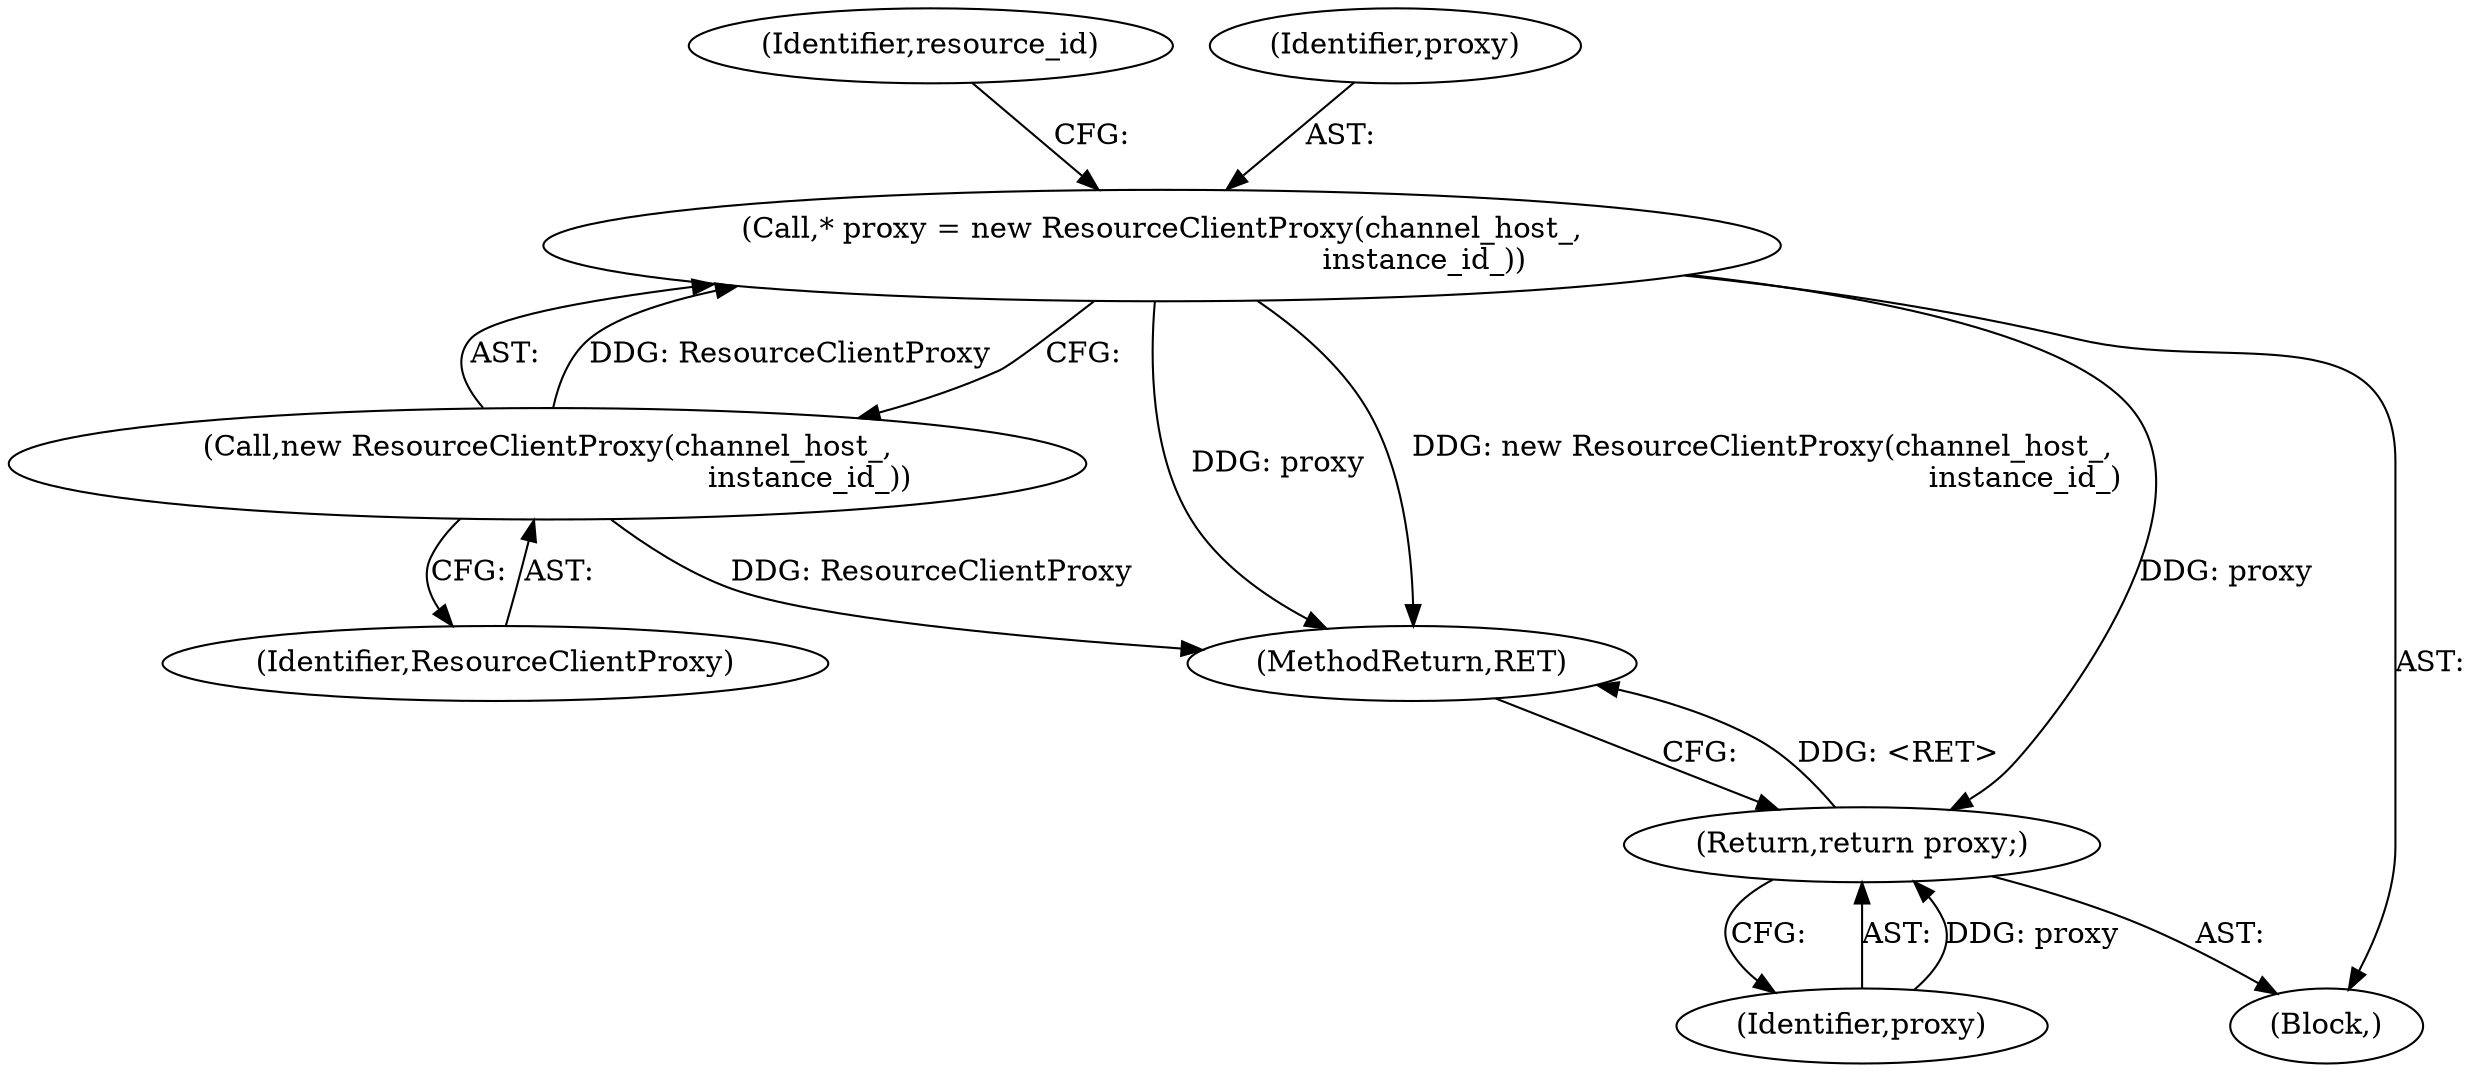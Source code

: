 digraph "0_Chrome_ea3d1d84be3d6f97bf50e76511c9e26af6895533_12@pointer" {
"1000113" [label="(Call,* proxy = new ResourceClientProxy(channel_host_,\n                                                        instance_id_))"];
"1000115" [label="(Call,new ResourceClientProxy(channel_host_,\n                                                        instance_id_))"];
"1000123" [label="(Return,return proxy;)"];
"1000116" [label="(Identifier,ResourceClientProxy)"];
"1000118" [label="(Identifier,resource_id)"];
"1000124" [label="(Identifier,proxy)"];
"1000125" [label="(MethodReturn,RET)"];
"1000113" [label="(Call,* proxy = new ResourceClientProxy(channel_host_,\n                                                        instance_id_))"];
"1000114" [label="(Identifier,proxy)"];
"1000115" [label="(Call,new ResourceClientProxy(channel_host_,\n                                                        instance_id_))"];
"1000106" [label="(Block,)"];
"1000123" [label="(Return,return proxy;)"];
"1000113" -> "1000106"  [label="AST: "];
"1000113" -> "1000115"  [label="CFG: "];
"1000114" -> "1000113"  [label="AST: "];
"1000115" -> "1000113"  [label="AST: "];
"1000118" -> "1000113"  [label="CFG: "];
"1000113" -> "1000125"  [label="DDG: proxy"];
"1000113" -> "1000125"  [label="DDG: new ResourceClientProxy(channel_host_,\n                                                        instance_id_)"];
"1000115" -> "1000113"  [label="DDG: ResourceClientProxy"];
"1000113" -> "1000123"  [label="DDG: proxy"];
"1000115" -> "1000116"  [label="CFG: "];
"1000116" -> "1000115"  [label="AST: "];
"1000115" -> "1000125"  [label="DDG: ResourceClientProxy"];
"1000123" -> "1000106"  [label="AST: "];
"1000123" -> "1000124"  [label="CFG: "];
"1000124" -> "1000123"  [label="AST: "];
"1000125" -> "1000123"  [label="CFG: "];
"1000123" -> "1000125"  [label="DDG: <RET>"];
"1000124" -> "1000123"  [label="DDG: proxy"];
}
